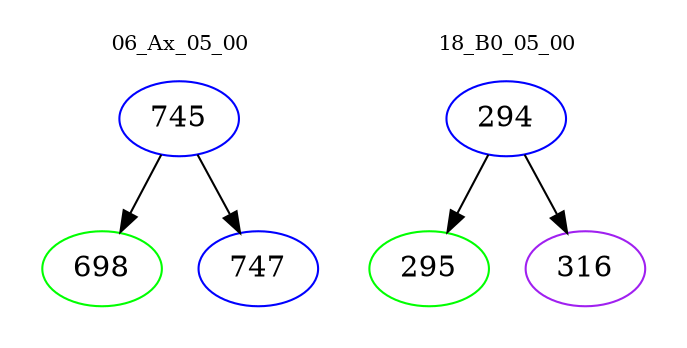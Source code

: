 digraph{
subgraph cluster_0 {
color = white
label = "06_Ax_05_00";
fontsize=10;
T0_745 [label="745", color="blue"]
T0_745 -> T0_698 [color="black"]
T0_698 [label="698", color="green"]
T0_745 -> T0_747 [color="black"]
T0_747 [label="747", color="blue"]
}
subgraph cluster_1 {
color = white
label = "18_B0_05_00";
fontsize=10;
T1_294 [label="294", color="blue"]
T1_294 -> T1_295 [color="black"]
T1_295 [label="295", color="green"]
T1_294 -> T1_316 [color="black"]
T1_316 [label="316", color="purple"]
}
}
